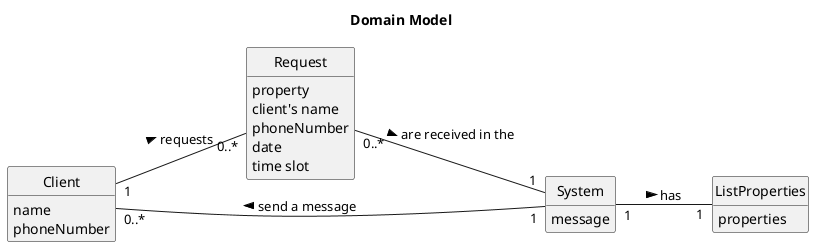 @startuml
skinparam monochrome true
skinparam packageStyle rectangle
skinparam shadowing false

left to right direction

skinparam classAttributeIconSize 0

hide circle
hide methods

title Domain Model


class Client {
    name
    phoneNumber
}

class System {
    message
}

class Request {
    property
    client's name
    phoneNumber
    date
    time slot
}

class ListProperties{
    properties
}

Client "1" -- "0..*" Request : requests   >
Request "0..*" -- "1" System :  are received in the >
System "1" -- "1" ListProperties : has >
System "1" -- "0..*" Client : send a message >
@enduml
